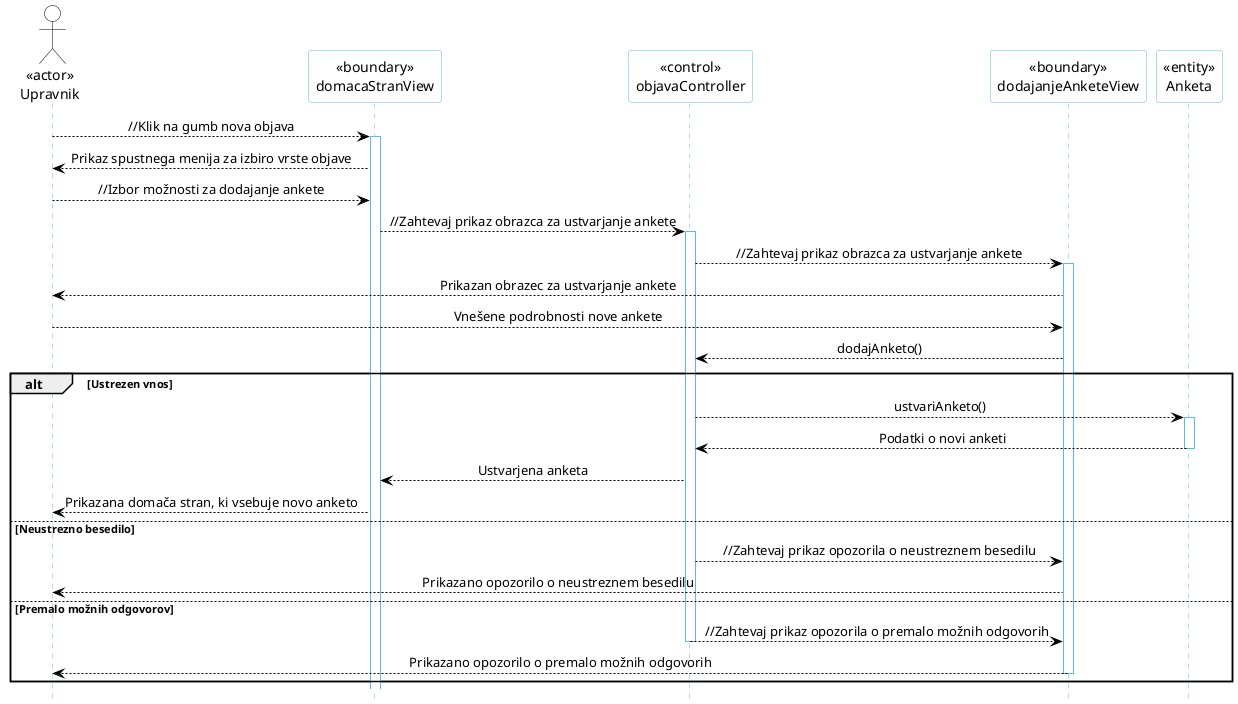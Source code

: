 @startuml
hide footbox

skinparam backgroundcolor transparent
skinparam defaultTextAlignment center
skinparam actorBorderColor black
skinparam actorBackgroundColor white
skinparam arrowColor black  
skinparam sequenceLifeLineBorderColor #5FB8EC
skinparam sequenceParticipantBorderColor #5FB8EC
skinparam sequenceParticipantBackgroundColor white

actor Upravnik as "<<actor>>\nUpravnik"
participant domacaStranView as "<<boundary>>\ndomacaStranView"
participant objavaController as "<<control>>\nobjavaController"
participant dodajanjeAnketeView as "<<boundary>>\ndodajanjeAnketeView"
participant Anketa as "<<entity>>\nAnketa"
Upravnik --> domacaStranView: //Klik na gumb nova objava
activate domacaStranView
domacaStranView --> Upravnik: Prikaz spustnega menija za izbiro vrste objave
Upravnik --> domacaStranView: //Izbor možnosti za dodajanje ankete
domacaStranView --> objavaController: //Zahtevaj prikaz obrazca za ustvarjanje ankete
activate objavaController
objavaController --> dodajanjeAnketeView: //Zahtevaj prikaz obrazca za ustvarjanje ankete
activate dodajanjeAnketeView
dodajanjeAnketeView --> Upravnik: Prikazan obrazec za ustvarjanje ankete

Upravnik --> dodajanjeAnketeView: Vnešene podrobnosti nove ankete
dodajanjeAnketeView --> objavaController: dodajAnketo()
alt Ustrezen vnos
objavaController --> Anketa: ustvariAnketo()
activate Anketa
Anketa --> objavaController: Podatki o novi anketi
deactivate Anketa
objavaController --> domacaStranView: Ustvarjena anketa
domacaStranView --> Upravnik: Prikazana domača stran, ki vsebuje novo anketo
else Neustrezno besedilo
objavaController --> dodajanjeAnketeView: //Zahtevaj prikaz opozorila o neustreznem besedilu
dodajanjeAnketeView --> Upravnik: Prikazano opozorilo o neustreznem besedilu
else Premalo možnih odgovorov
objavaController --> dodajanjeAnketeView: //Zahtevaj prikaz opozorila o premalo možnih odgovorih
deactivate objavaController
dodajanjeAnketeView --> Upravnik: Prikazano opozorilo o premalo možnih odgovorih
deactivate dodajanjeAnketeView
end
@enduml
